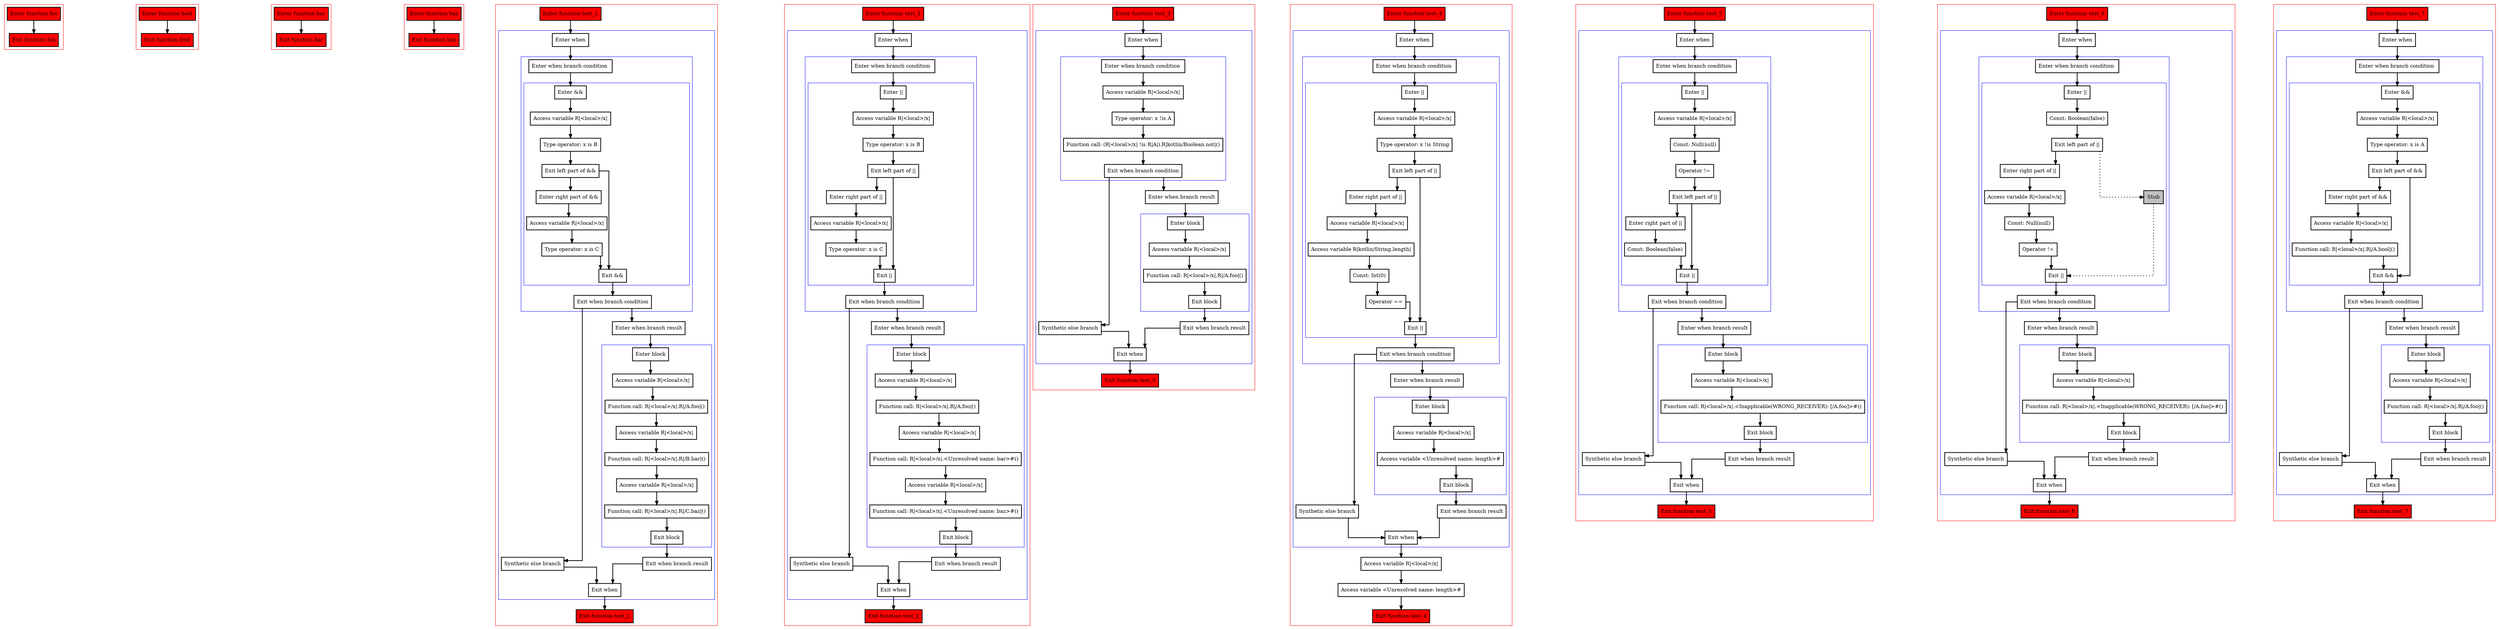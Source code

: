 digraph booleanOperators_kt {
  graph [splines=ortho nodesep=3]
  node [shape=box penwidth=2]
  edge [penwidth=2]

  subgraph cluster_0 {
    color=red
    0 [label="Enter function foo" style="filled" fillcolor=red];
    1 [label="Exit function foo" style="filled" fillcolor=red];
  }

  0 -> {1};

  subgraph cluster_1 {
    color=red
    2 [label="Enter function bool" style="filled" fillcolor=red];
    3 [label="Exit function bool" style="filled" fillcolor=red];
  }

  2 -> {3};

  subgraph cluster_2 {
    color=red
    4 [label="Enter function bar" style="filled" fillcolor=red];
    5 [label="Exit function bar" style="filled" fillcolor=red];
  }

  4 -> {5};

  subgraph cluster_3 {
    color=red
    6 [label="Enter function baz" style="filled" fillcolor=red];
    7 [label="Exit function baz" style="filled" fillcolor=red];
  }

  6 -> {7};

  subgraph cluster_4 {
    color=red
    8 [label="Enter function test_1" style="filled" fillcolor=red];
    subgraph cluster_5 {
      color=blue
      9 [label="Enter when"];
      subgraph cluster_6 {
        color=blue
        10 [label="Enter when branch condition "];
        subgraph cluster_7 {
          color=blue
          11 [label="Enter &&"];
          12 [label="Access variable R|<local>/x|"];
          13 [label="Type operator: x is B"];
          14 [label="Exit left part of &&"];
          15 [label="Enter right part of &&"];
          16 [label="Access variable R|<local>/x|"];
          17 [label="Type operator: x is C"];
          18 [label="Exit &&"];
        }
        19 [label="Exit when branch condition"];
      }
      20 [label="Synthetic else branch"];
      21 [label="Enter when branch result"];
      subgraph cluster_8 {
        color=blue
        22 [label="Enter block"];
        23 [label="Access variable R|<local>/x|"];
        24 [label="Function call: R|<local>/x|.R|/A.foo|()"];
        25 [label="Access variable R|<local>/x|"];
        26 [label="Function call: R|<local>/x|.R|/B.bar|()"];
        27 [label="Access variable R|<local>/x|"];
        28 [label="Function call: R|<local>/x|.R|/C.baz|()"];
        29 [label="Exit block"];
      }
      30 [label="Exit when branch result"];
      31 [label="Exit when"];
    }
    32 [label="Exit function test_1" style="filled" fillcolor=red];
  }

  8 -> {9};
  9 -> {10};
  10 -> {11};
  11 -> {12};
  12 -> {13};
  13 -> {14};
  14 -> {18 15};
  15 -> {16};
  16 -> {17};
  17 -> {18};
  18 -> {19};
  19 -> {21 20};
  20 -> {31};
  21 -> {22};
  22 -> {23};
  23 -> {24};
  24 -> {25};
  25 -> {26};
  26 -> {27};
  27 -> {28};
  28 -> {29};
  29 -> {30};
  30 -> {31};
  31 -> {32};

  subgraph cluster_9 {
    color=red
    33 [label="Enter function test_2" style="filled" fillcolor=red];
    subgraph cluster_10 {
      color=blue
      34 [label="Enter when"];
      subgraph cluster_11 {
        color=blue
        35 [label="Enter when branch condition "];
        subgraph cluster_12 {
          color=blue
          36 [label="Enter ||"];
          37 [label="Access variable R|<local>/x|"];
          38 [label="Type operator: x is B"];
          39 [label="Exit left part of ||"];
          40 [label="Enter right part of ||"];
          41 [label="Access variable R|<local>/x|"];
          42 [label="Type operator: x is C"];
          43 [label="Exit ||"];
        }
        44 [label="Exit when branch condition"];
      }
      45 [label="Synthetic else branch"];
      46 [label="Enter when branch result"];
      subgraph cluster_13 {
        color=blue
        47 [label="Enter block"];
        48 [label="Access variable R|<local>/x|"];
        49 [label="Function call: R|<local>/x|.R|/A.foo|()"];
        50 [label="Access variable R|<local>/x|"];
        51 [label="Function call: R|<local>/x|.<Unresolved name: bar>#()"];
        52 [label="Access variable R|<local>/x|"];
        53 [label="Function call: R|<local>/x|.<Unresolved name: baz>#()"];
        54 [label="Exit block"];
      }
      55 [label="Exit when branch result"];
      56 [label="Exit when"];
    }
    57 [label="Exit function test_2" style="filled" fillcolor=red];
  }

  33 -> {34};
  34 -> {35};
  35 -> {36};
  36 -> {37};
  37 -> {38};
  38 -> {39};
  39 -> {43 40};
  40 -> {41};
  41 -> {42};
  42 -> {43};
  43 -> {44};
  44 -> {46 45};
  45 -> {56};
  46 -> {47};
  47 -> {48};
  48 -> {49};
  49 -> {50};
  50 -> {51};
  51 -> {52};
  52 -> {53};
  53 -> {54};
  54 -> {55};
  55 -> {56};
  56 -> {57};

  subgraph cluster_14 {
    color=red
    58 [label="Enter function test_3" style="filled" fillcolor=red];
    subgraph cluster_15 {
      color=blue
      59 [label="Enter when"];
      subgraph cluster_16 {
        color=blue
        60 [label="Enter when branch condition "];
        61 [label="Access variable R|<local>/x|"];
        62 [label="Type operator: x !is A"];
        63 [label="Function call: (R|<local>/x| !is R|A|).R|kotlin/Boolean.not|()"];
        64 [label="Exit when branch condition"];
      }
      65 [label="Synthetic else branch"];
      66 [label="Enter when branch result"];
      subgraph cluster_17 {
        color=blue
        67 [label="Enter block"];
        68 [label="Access variable R|<local>/x|"];
        69 [label="Function call: R|<local>/x|.R|/A.foo|()"];
        70 [label="Exit block"];
      }
      71 [label="Exit when branch result"];
      72 [label="Exit when"];
    }
    73 [label="Exit function test_3" style="filled" fillcolor=red];
  }

  58 -> {59};
  59 -> {60};
  60 -> {61};
  61 -> {62};
  62 -> {63};
  63 -> {64};
  64 -> {66 65};
  65 -> {72};
  66 -> {67};
  67 -> {68};
  68 -> {69};
  69 -> {70};
  70 -> {71};
  71 -> {72};
  72 -> {73};

  subgraph cluster_18 {
    color=red
    74 [label="Enter function test_4" style="filled" fillcolor=red];
    subgraph cluster_19 {
      color=blue
      75 [label="Enter when"];
      subgraph cluster_20 {
        color=blue
        76 [label="Enter when branch condition "];
        subgraph cluster_21 {
          color=blue
          77 [label="Enter ||"];
          78 [label="Access variable R|<local>/x|"];
          79 [label="Type operator: x !is String"];
          80 [label="Exit left part of ||"];
          81 [label="Enter right part of ||"];
          82 [label="Access variable R|<local>/x|"];
          83 [label="Access variable R|kotlin/String.length|"];
          84 [label="Const: Int(0)"];
          85 [label="Operator =="];
          86 [label="Exit ||"];
        }
        87 [label="Exit when branch condition"];
      }
      88 [label="Synthetic else branch"];
      89 [label="Enter when branch result"];
      subgraph cluster_22 {
        color=blue
        90 [label="Enter block"];
        91 [label="Access variable R|<local>/x|"];
        92 [label="Access variable <Unresolved name: length>#"];
        93 [label="Exit block"];
      }
      94 [label="Exit when branch result"];
      95 [label="Exit when"];
    }
    96 [label="Access variable R|<local>/x|"];
    97 [label="Access variable <Unresolved name: length>#"];
    98 [label="Exit function test_4" style="filled" fillcolor=red];
  }

  74 -> {75};
  75 -> {76};
  76 -> {77};
  77 -> {78};
  78 -> {79};
  79 -> {80};
  80 -> {86 81};
  81 -> {82};
  82 -> {83};
  83 -> {84};
  84 -> {85};
  85 -> {86};
  86 -> {87};
  87 -> {89 88};
  88 -> {95};
  89 -> {90};
  90 -> {91};
  91 -> {92};
  92 -> {93};
  93 -> {94};
  94 -> {95};
  95 -> {96};
  96 -> {97};
  97 -> {98};

  subgraph cluster_23 {
    color=red
    99 [label="Enter function test_5" style="filled" fillcolor=red];
    subgraph cluster_24 {
      color=blue
      100 [label="Enter when"];
      subgraph cluster_25 {
        color=blue
        101 [label="Enter when branch condition "];
        subgraph cluster_26 {
          color=blue
          102 [label="Enter ||"];
          103 [label="Access variable R|<local>/x|"];
          104 [label="Const: Null(null)"];
          105 [label="Operator !="];
          106 [label="Exit left part of ||"];
          107 [label="Enter right part of ||"];
          108 [label="Const: Boolean(false)"];
          109 [label="Exit ||"];
        }
        110 [label="Exit when branch condition"];
      }
      111 [label="Synthetic else branch"];
      112 [label="Enter when branch result"];
      subgraph cluster_27 {
        color=blue
        113 [label="Enter block"];
        114 [label="Access variable R|<local>/x|"];
        115 [label="Function call: R|<local>/x|.<Inapplicable(WRONG_RECEIVER): [/A.foo]>#()"];
        116 [label="Exit block"];
      }
      117 [label="Exit when branch result"];
      118 [label="Exit when"];
    }
    119 [label="Exit function test_5" style="filled" fillcolor=red];
  }

  99 -> {100};
  100 -> {101};
  101 -> {102};
  102 -> {103};
  103 -> {104};
  104 -> {105};
  105 -> {106};
  106 -> {109 107};
  107 -> {108};
  108 -> {109};
  109 -> {110};
  110 -> {112 111};
  111 -> {118};
  112 -> {113};
  113 -> {114};
  114 -> {115};
  115 -> {116};
  116 -> {117};
  117 -> {118};
  118 -> {119};

  subgraph cluster_28 {
    color=red
    120 [label="Enter function test_6" style="filled" fillcolor=red];
    subgraph cluster_29 {
      color=blue
      121 [label="Enter when"];
      subgraph cluster_30 {
        color=blue
        122 [label="Enter when branch condition "];
        subgraph cluster_31 {
          color=blue
          123 [label="Enter ||"];
          124 [label="Const: Boolean(false)"];
          125 [label="Exit left part of ||"];
          126 [label="Enter right part of ||"];
          127 [label="Access variable R|<local>/x|"];
          128 [label="Const: Null(null)"];
          129 [label="Operator !="];
          130 [label="Stub" style="filled" fillcolor=gray];
          131 [label="Exit ||"];
        }
        132 [label="Exit when branch condition"];
      }
      133 [label="Synthetic else branch"];
      134 [label="Enter when branch result"];
      subgraph cluster_32 {
        color=blue
        135 [label="Enter block"];
        136 [label="Access variable R|<local>/x|"];
        137 [label="Function call: R|<local>/x|.<Inapplicable(WRONG_RECEIVER): [/A.foo]>#()"];
        138 [label="Exit block"];
      }
      139 [label="Exit when branch result"];
      140 [label="Exit when"];
    }
    141 [label="Exit function test_6" style="filled" fillcolor=red];
  }

  120 -> {121};
  121 -> {122};
  122 -> {123};
  123 -> {124};
  124 -> {125};
  125 -> {126};
  125 -> {130} [style=dotted];
  126 -> {127};
  127 -> {128};
  128 -> {129};
  129 -> {131};
  130 -> {131} [style=dotted];
  131 -> {132};
  132 -> {134 133};
  133 -> {140};
  134 -> {135};
  135 -> {136};
  136 -> {137};
  137 -> {138};
  138 -> {139};
  139 -> {140};
  140 -> {141};

  subgraph cluster_33 {
    color=red
    142 [label="Enter function test_7" style="filled" fillcolor=red];
    subgraph cluster_34 {
      color=blue
      143 [label="Enter when"];
      subgraph cluster_35 {
        color=blue
        144 [label="Enter when branch condition "];
        subgraph cluster_36 {
          color=blue
          145 [label="Enter &&"];
          146 [label="Access variable R|<local>/x|"];
          147 [label="Type operator: x is A"];
          148 [label="Exit left part of &&"];
          149 [label="Enter right part of &&"];
          150 [label="Access variable R|<local>/x|"];
          151 [label="Function call: R|<local>/x|.R|/A.bool|()"];
          152 [label="Exit &&"];
        }
        153 [label="Exit when branch condition"];
      }
      154 [label="Synthetic else branch"];
      155 [label="Enter when branch result"];
      subgraph cluster_37 {
        color=blue
        156 [label="Enter block"];
        157 [label="Access variable R|<local>/x|"];
        158 [label="Function call: R|<local>/x|.R|/A.foo|()"];
        159 [label="Exit block"];
      }
      160 [label="Exit when branch result"];
      161 [label="Exit when"];
    }
    162 [label="Exit function test_7" style="filled" fillcolor=red];
  }

  142 -> {143};
  143 -> {144};
  144 -> {145};
  145 -> {146};
  146 -> {147};
  147 -> {148};
  148 -> {152 149};
  149 -> {150};
  150 -> {151};
  151 -> {152};
  152 -> {153};
  153 -> {155 154};
  154 -> {161};
  155 -> {156};
  156 -> {157};
  157 -> {158};
  158 -> {159};
  159 -> {160};
  160 -> {161};
  161 -> {162};

}
